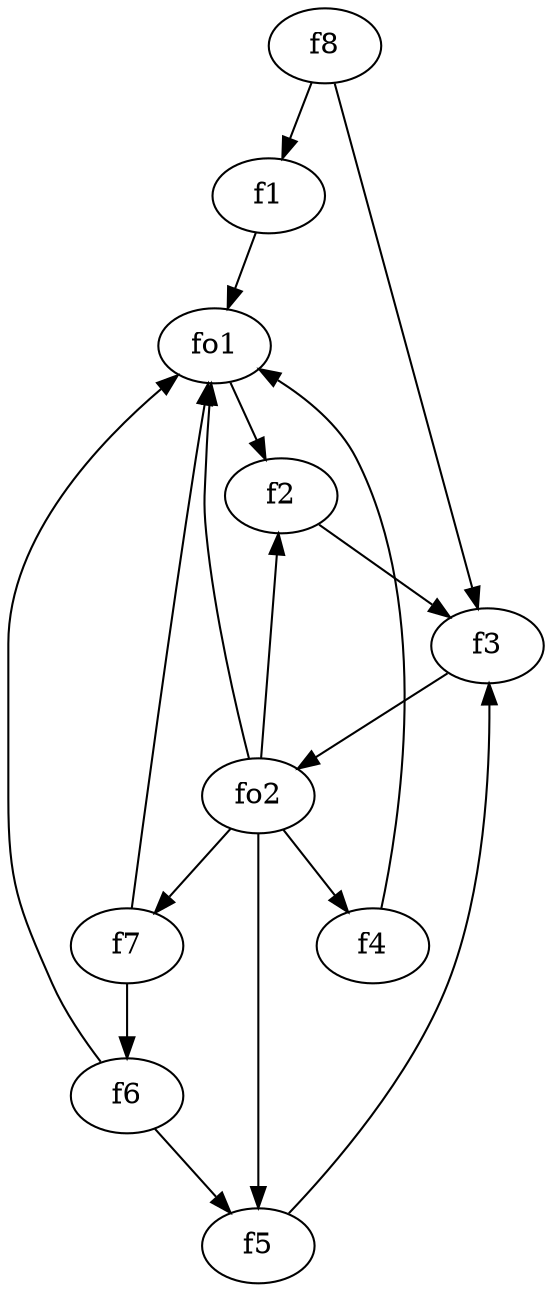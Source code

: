 strict digraph  {
f1;
f2;
f3;
f4;
f5;
f6;
f7;
f8;
fo1;
fo2;
f1 -> fo1  [weight=2];
f2 -> f3  [weight=2];
f3 -> fo2  [weight=2];
f4 -> fo1  [weight=2];
f5 -> f3  [weight=2];
f6 -> fo1  [weight=2];
f6 -> f5  [weight=2];
f7 -> fo1  [weight=2];
f7 -> f6  [weight=2];
f8 -> f1  [weight=2];
f8 -> f3  [weight=2];
fo1 -> f2  [weight=2];
fo2 -> f7  [weight=2];
fo2 -> fo1  [weight=2];
fo2 -> f5  [weight=2];
fo2 -> f4  [weight=2];
fo2 -> f2  [weight=2];
}
